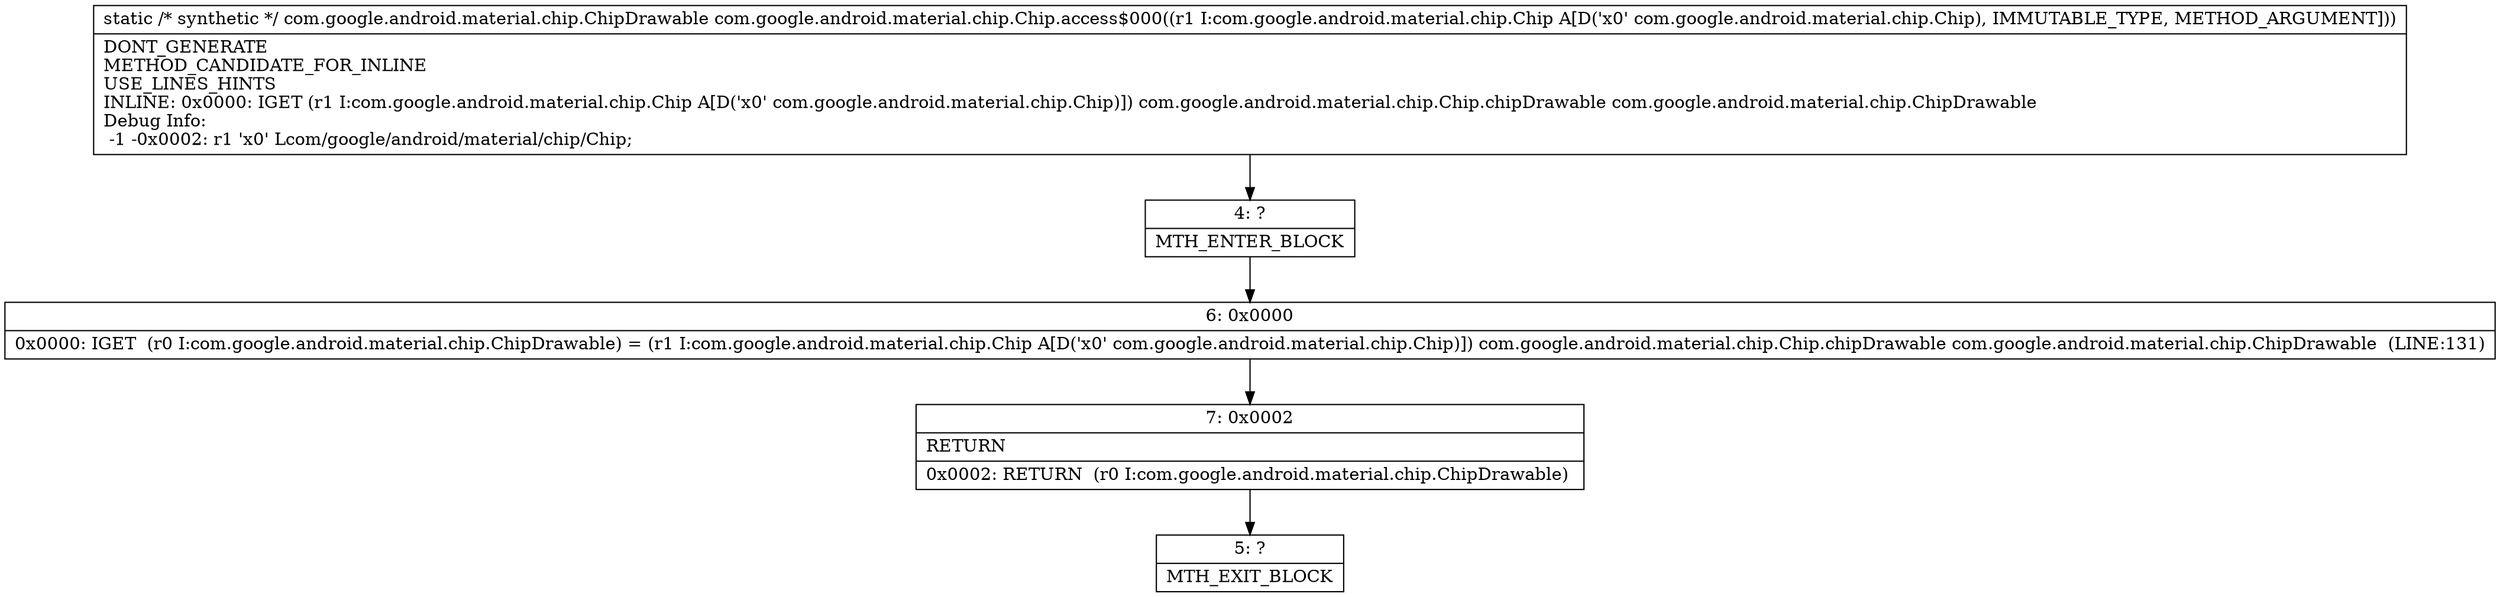 digraph "CFG forcom.google.android.material.chip.Chip.access$000(Lcom\/google\/android\/material\/chip\/Chip;)Lcom\/google\/android\/material\/chip\/ChipDrawable;" {
Node_4 [shape=record,label="{4\:\ ?|MTH_ENTER_BLOCK\l}"];
Node_6 [shape=record,label="{6\:\ 0x0000|0x0000: IGET  (r0 I:com.google.android.material.chip.ChipDrawable) = (r1 I:com.google.android.material.chip.Chip A[D('x0' com.google.android.material.chip.Chip)]) com.google.android.material.chip.Chip.chipDrawable com.google.android.material.chip.ChipDrawable  (LINE:131)\l}"];
Node_7 [shape=record,label="{7\:\ 0x0002|RETURN\l|0x0002: RETURN  (r0 I:com.google.android.material.chip.ChipDrawable) \l}"];
Node_5 [shape=record,label="{5\:\ ?|MTH_EXIT_BLOCK\l}"];
MethodNode[shape=record,label="{static \/* synthetic *\/ com.google.android.material.chip.ChipDrawable com.google.android.material.chip.Chip.access$000((r1 I:com.google.android.material.chip.Chip A[D('x0' com.google.android.material.chip.Chip), IMMUTABLE_TYPE, METHOD_ARGUMENT]))  | DONT_GENERATE\lMETHOD_CANDIDATE_FOR_INLINE\lUSE_LINES_HINTS\lINLINE: 0x0000: IGET  (r1 I:com.google.android.material.chip.Chip A[D('x0' com.google.android.material.chip.Chip)]) com.google.android.material.chip.Chip.chipDrawable com.google.android.material.chip.ChipDrawable\lDebug Info:\l  \-1 \-0x0002: r1 'x0' Lcom\/google\/android\/material\/chip\/Chip;\l}"];
MethodNode -> Node_4;Node_4 -> Node_6;
Node_6 -> Node_7;
Node_7 -> Node_5;
}

